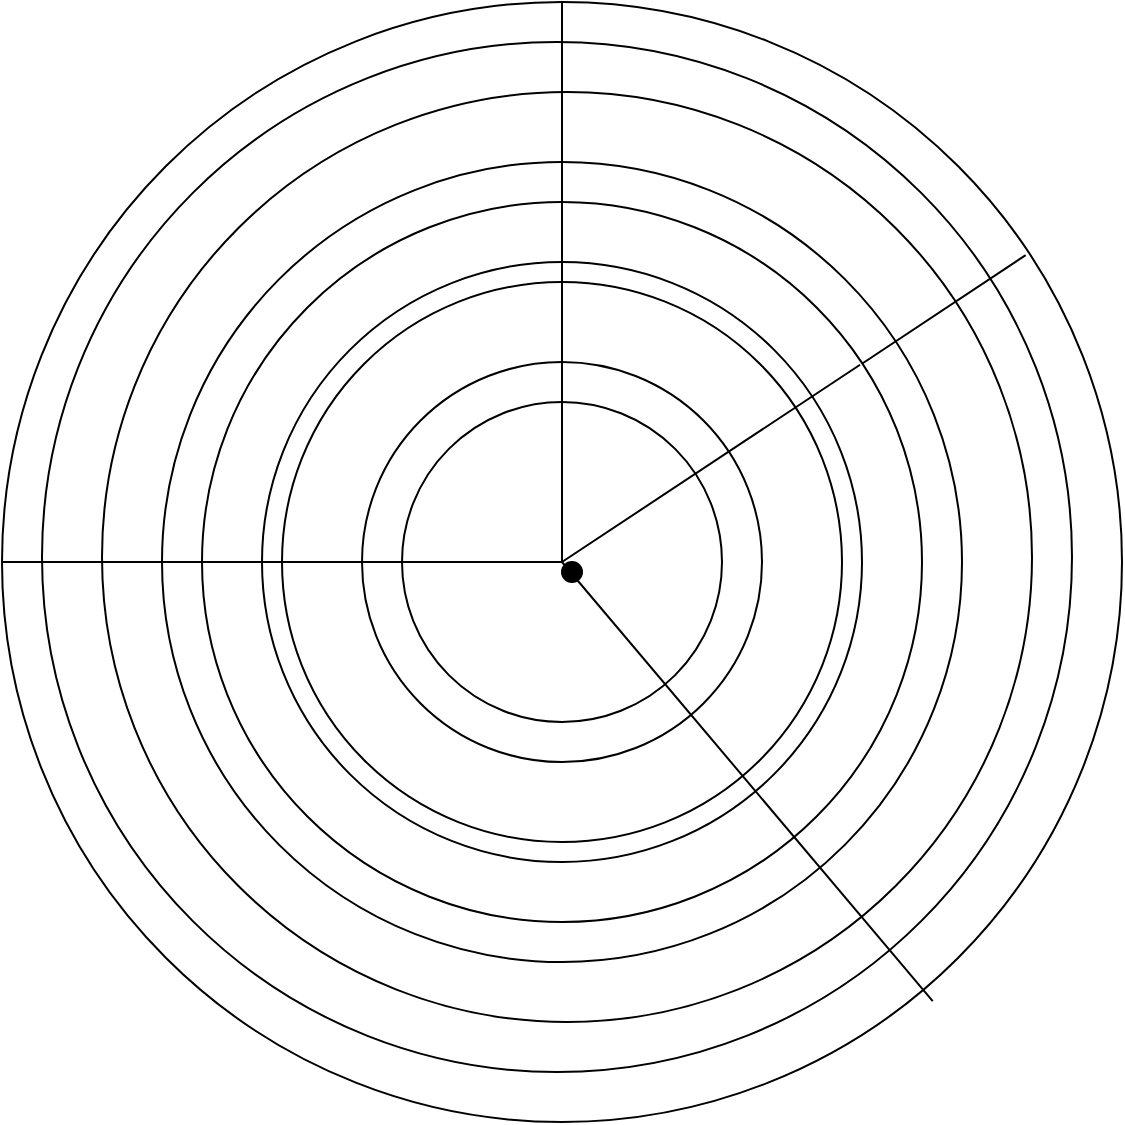 <mxfile version="13.9.9" type="device"><diagram id="9SnmcTKkIo-hXKIXEKkK" name="Page-1"><mxGraphModel dx="1038" dy="615" grid="1" gridSize="10" guides="1" tooltips="1" connect="1" arrows="1" fold="1" page="1" pageScale="1" pageWidth="3300" pageHeight="4681" math="0" shadow="0"><root><mxCell id="0"/><mxCell id="1" parent="0"/><mxCell id="qth4b03meLGCEjHAIjTs-2" value="" style="ellipse;whiteSpace=wrap;html=1;aspect=fixed;fillColor=#000000;" vertex="1" parent="1"><mxGeometry x="520" y="440" width="10" height="10" as="geometry"/></mxCell><mxCell id="qth4b03meLGCEjHAIjTs-4" value="" style="ellipse;whiteSpace=wrap;html=1;aspect=fixed;fillColor=none;" vertex="1" parent="1"><mxGeometry x="240" y="160" width="560" height="560" as="geometry"/></mxCell><mxCell id="qth4b03meLGCEjHAIjTs-5" value="" style="ellipse;whiteSpace=wrap;html=1;aspect=fixed;fillColor=none;" vertex="1" parent="1"><mxGeometry x="320" y="240" width="400" height="400" as="geometry"/></mxCell><mxCell id="qth4b03meLGCEjHAIjTs-6" value="" style="ellipse;whiteSpace=wrap;html=1;aspect=fixed;fillColor=none;" vertex="1" parent="1"><mxGeometry x="380" y="300" width="280" height="280" as="geometry"/></mxCell><mxCell id="qth4b03meLGCEjHAIjTs-7" value="" style="ellipse;whiteSpace=wrap;html=1;aspect=fixed;fillColor=none;" vertex="1" parent="1"><mxGeometry x="440" y="360" width="160" height="160" as="geometry"/></mxCell><mxCell id="qth4b03meLGCEjHAIjTs-9" value="" style="endArrow=none;html=1;entryX=0.914;entryY=0.226;entryDx=0;entryDy=0;entryPerimeter=0;" edge="1" parent="1" source="qth4b03meLGCEjHAIjTs-17" target="qth4b03meLGCEjHAIjTs-4"><mxGeometry width="50" height="50" relative="1" as="geometry"><mxPoint x="520" y="440" as="sourcePoint"/><mxPoint x="890" y="190" as="targetPoint"/></mxGeometry></mxCell><mxCell id="qth4b03meLGCEjHAIjTs-11" value="" style="endArrow=none;html=1;entryX=0.831;entryY=0.892;entryDx=0;entryDy=0;entryPerimeter=0;" edge="1" parent="1" target="qth4b03meLGCEjHAIjTs-4"><mxGeometry width="50" height="50" relative="1" as="geometry"><mxPoint x="520" y="440" as="sourcePoint"/><mxPoint x="750" y="400" as="targetPoint"/></mxGeometry></mxCell><mxCell id="qth4b03meLGCEjHAIjTs-12" value="" style="endArrow=none;html=1;entryX=0.5;entryY=0;entryDx=0;entryDy=0;" edge="1" parent="1" target="qth4b03meLGCEjHAIjTs-4"><mxGeometry width="50" height="50" relative="1" as="geometry"><mxPoint x="520" y="440" as="sourcePoint"/><mxPoint x="140" y="340" as="targetPoint"/></mxGeometry></mxCell><mxCell id="qth4b03meLGCEjHAIjTs-13" value="" style="endArrow=none;html=1;entryX=0;entryY=0.5;entryDx=0;entryDy=0;" edge="1" parent="1" target="qth4b03meLGCEjHAIjTs-4"><mxGeometry width="50" height="50" relative="1" as="geometry"><mxPoint x="520" y="440" as="sourcePoint"/><mxPoint x="220" y="270" as="targetPoint"/></mxGeometry></mxCell><mxCell id="qth4b03meLGCEjHAIjTs-17" value="" style="ellipse;whiteSpace=wrap;html=1;aspect=fixed;fillColor=none;" vertex="1" parent="1"><mxGeometry x="340" y="260" width="360" height="360" as="geometry"/></mxCell><mxCell id="qth4b03meLGCEjHAIjTs-18" value="" style="endArrow=none;html=1;entryX=0.914;entryY=0.226;entryDx=0;entryDy=0;entryPerimeter=0;" edge="1" parent="1" target="qth4b03meLGCEjHAIjTs-17"><mxGeometry width="50" height="50" relative="1" as="geometry"><mxPoint x="520" y="440" as="sourcePoint"/><mxPoint x="751.84" y="286.56" as="targetPoint"/></mxGeometry></mxCell><mxCell id="qth4b03meLGCEjHAIjTs-19" value="" style="ellipse;whiteSpace=wrap;html=1;aspect=fixed;fillColor=none;" vertex="1" parent="1"><mxGeometry x="290" y="205" width="465" height="465" as="geometry"/></mxCell><mxCell id="qth4b03meLGCEjHAIjTs-21" value="" style="ellipse;whiteSpace=wrap;html=1;aspect=fixed;fillColor=none;" vertex="1" parent="1"><mxGeometry x="260" y="180" width="515" height="515" as="geometry"/></mxCell><mxCell id="qth4b03meLGCEjHAIjTs-22" value="" style="ellipse;whiteSpace=wrap;html=1;aspect=fixed;fillColor=none;" vertex="1" parent="1"><mxGeometry x="370" y="290" width="300" height="300" as="geometry"/></mxCell><mxCell id="qth4b03meLGCEjHAIjTs-23" value="" style="ellipse;whiteSpace=wrap;html=1;aspect=fixed;fillColor=none;" vertex="1" parent="1"><mxGeometry x="420" y="340" width="200" height="200" as="geometry"/></mxCell></root></mxGraphModel></diagram></mxfile>